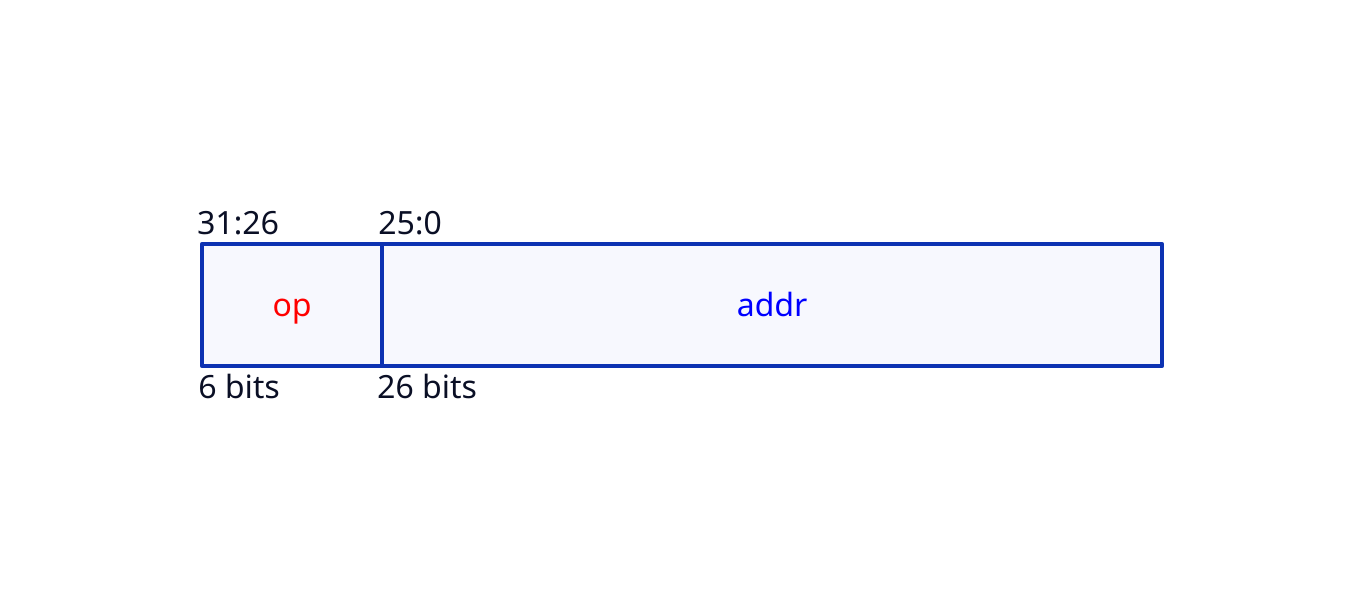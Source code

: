 # Specified so that objects are written in column-dominant order
# The widths are the number of bits in the field multiplied by 15
grid-columns: 6
grid-rows: 3
grid-gap: 0

classes: {
  control: {
    style.font-color: red
  }
  register: {
    width: 75
    style.font-color: green
  }
  data: {
    style.font-color: blue
  }
}

"31:26": {shape: text}
op: {
  width: 90
  class: control
}
size0: 6 bits {shape: text}

"25:0": {shape: text}
addr: {
  width: 390
  class: data
}
size3: 26 bits {shape: text}
